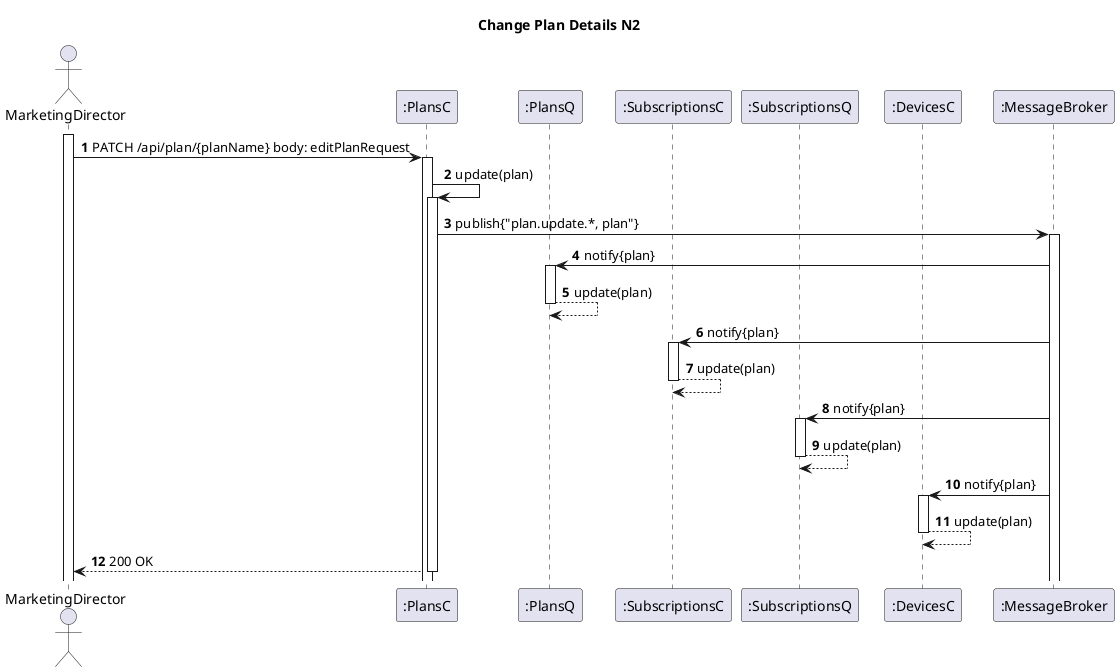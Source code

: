 @startuml
'https://plantuml.com/sequence-diagram
autoactivate on
autonumber
title Change Plan Details N2

actor "MarketingDirector" as MarketingDirector
participant ":PlansC" as PlansC
participant ":PlansQ" as PlansQ
participant ":SubscriptionsC" as SubscriptionsC
participant ":SubscriptionsQ" as SubscriptionsQ

participant ":DevicesC" as DevicesC

participant ":MessageBroker" as MB

activate MarketingDirector



MarketingDirector -> PlansC: PATCH /api/plan/{planName} body: editPlanRequest

PlansC -> PlansC: update(plan)
PlansC -> MB: publish{"plan.update.*, plan"}

MB -> PlansQ:notify{plan}
PlansQ --> PlansQ:update(plan)

MB -> SubscriptionsC:notify{plan}
SubscriptionsC --> SubscriptionsC:update(plan)

MB -> SubscriptionsQ:notify{plan}
SubscriptionsQ --> SubscriptionsQ:update(plan)

MB -> DevicesC:notify{plan}
DevicesC --> DevicesC:update(plan)

PlansC --> MarketingDirector: 200 OK

@enduml
